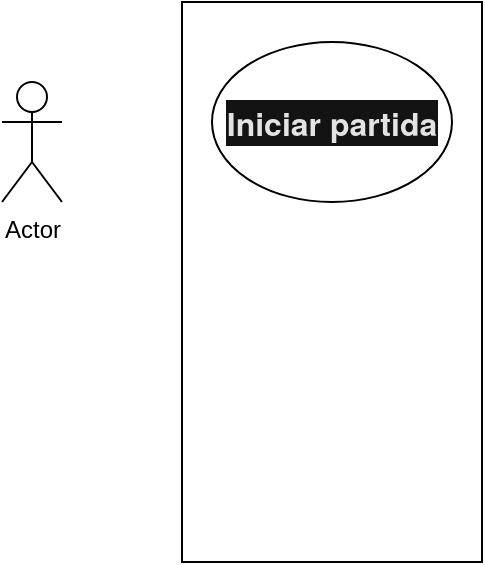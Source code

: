 <mxfile version="24.0.3" type="github">
  <diagram name="Página-1" id="Y_l0bsq23Z_zMZZ5lXru">
    <mxGraphModel dx="832" dy="473" grid="1" gridSize="10" guides="1" tooltips="1" connect="1" arrows="1" fold="1" page="1" pageScale="1" pageWidth="827" pageHeight="1169" math="0" shadow="0">
      <root>
        <mxCell id="0" />
        <mxCell id="1" parent="0" />
        <mxCell id="Tm7H5VV21i9pOxyADDD9-2" value="" style="rounded=0;whiteSpace=wrap;html=1;" vertex="1" parent="1">
          <mxGeometry x="320" y="90" width="150" height="280" as="geometry" />
        </mxCell>
        <mxCell id="Tm7H5VV21i9pOxyADDD9-3" value="Actor" style="shape=umlActor;verticalLabelPosition=bottom;verticalAlign=top;html=1;outlineConnect=0;" vertex="1" parent="1">
          <mxGeometry x="230" y="130" width="30" height="60" as="geometry" />
        </mxCell>
        <mxCell id="Tm7H5VV21i9pOxyADDD9-6" value="&lt;span style=&quot;font-weight: 700; color: rgb(227, 227, 227); font-family: &amp;quot;Google Sans&amp;quot;, &amp;quot;Helvetica Neue&amp;quot;, sans-serif; font-size: 16px; text-align: left; background-color: rgb(19, 19, 20);&quot;&gt;Iniciar partida&lt;/span&gt;" style="ellipse;whiteSpace=wrap;html=1;" vertex="1" parent="1">
          <mxGeometry x="335" y="110" width="120" height="80" as="geometry" />
        </mxCell>
      </root>
    </mxGraphModel>
  </diagram>
</mxfile>
